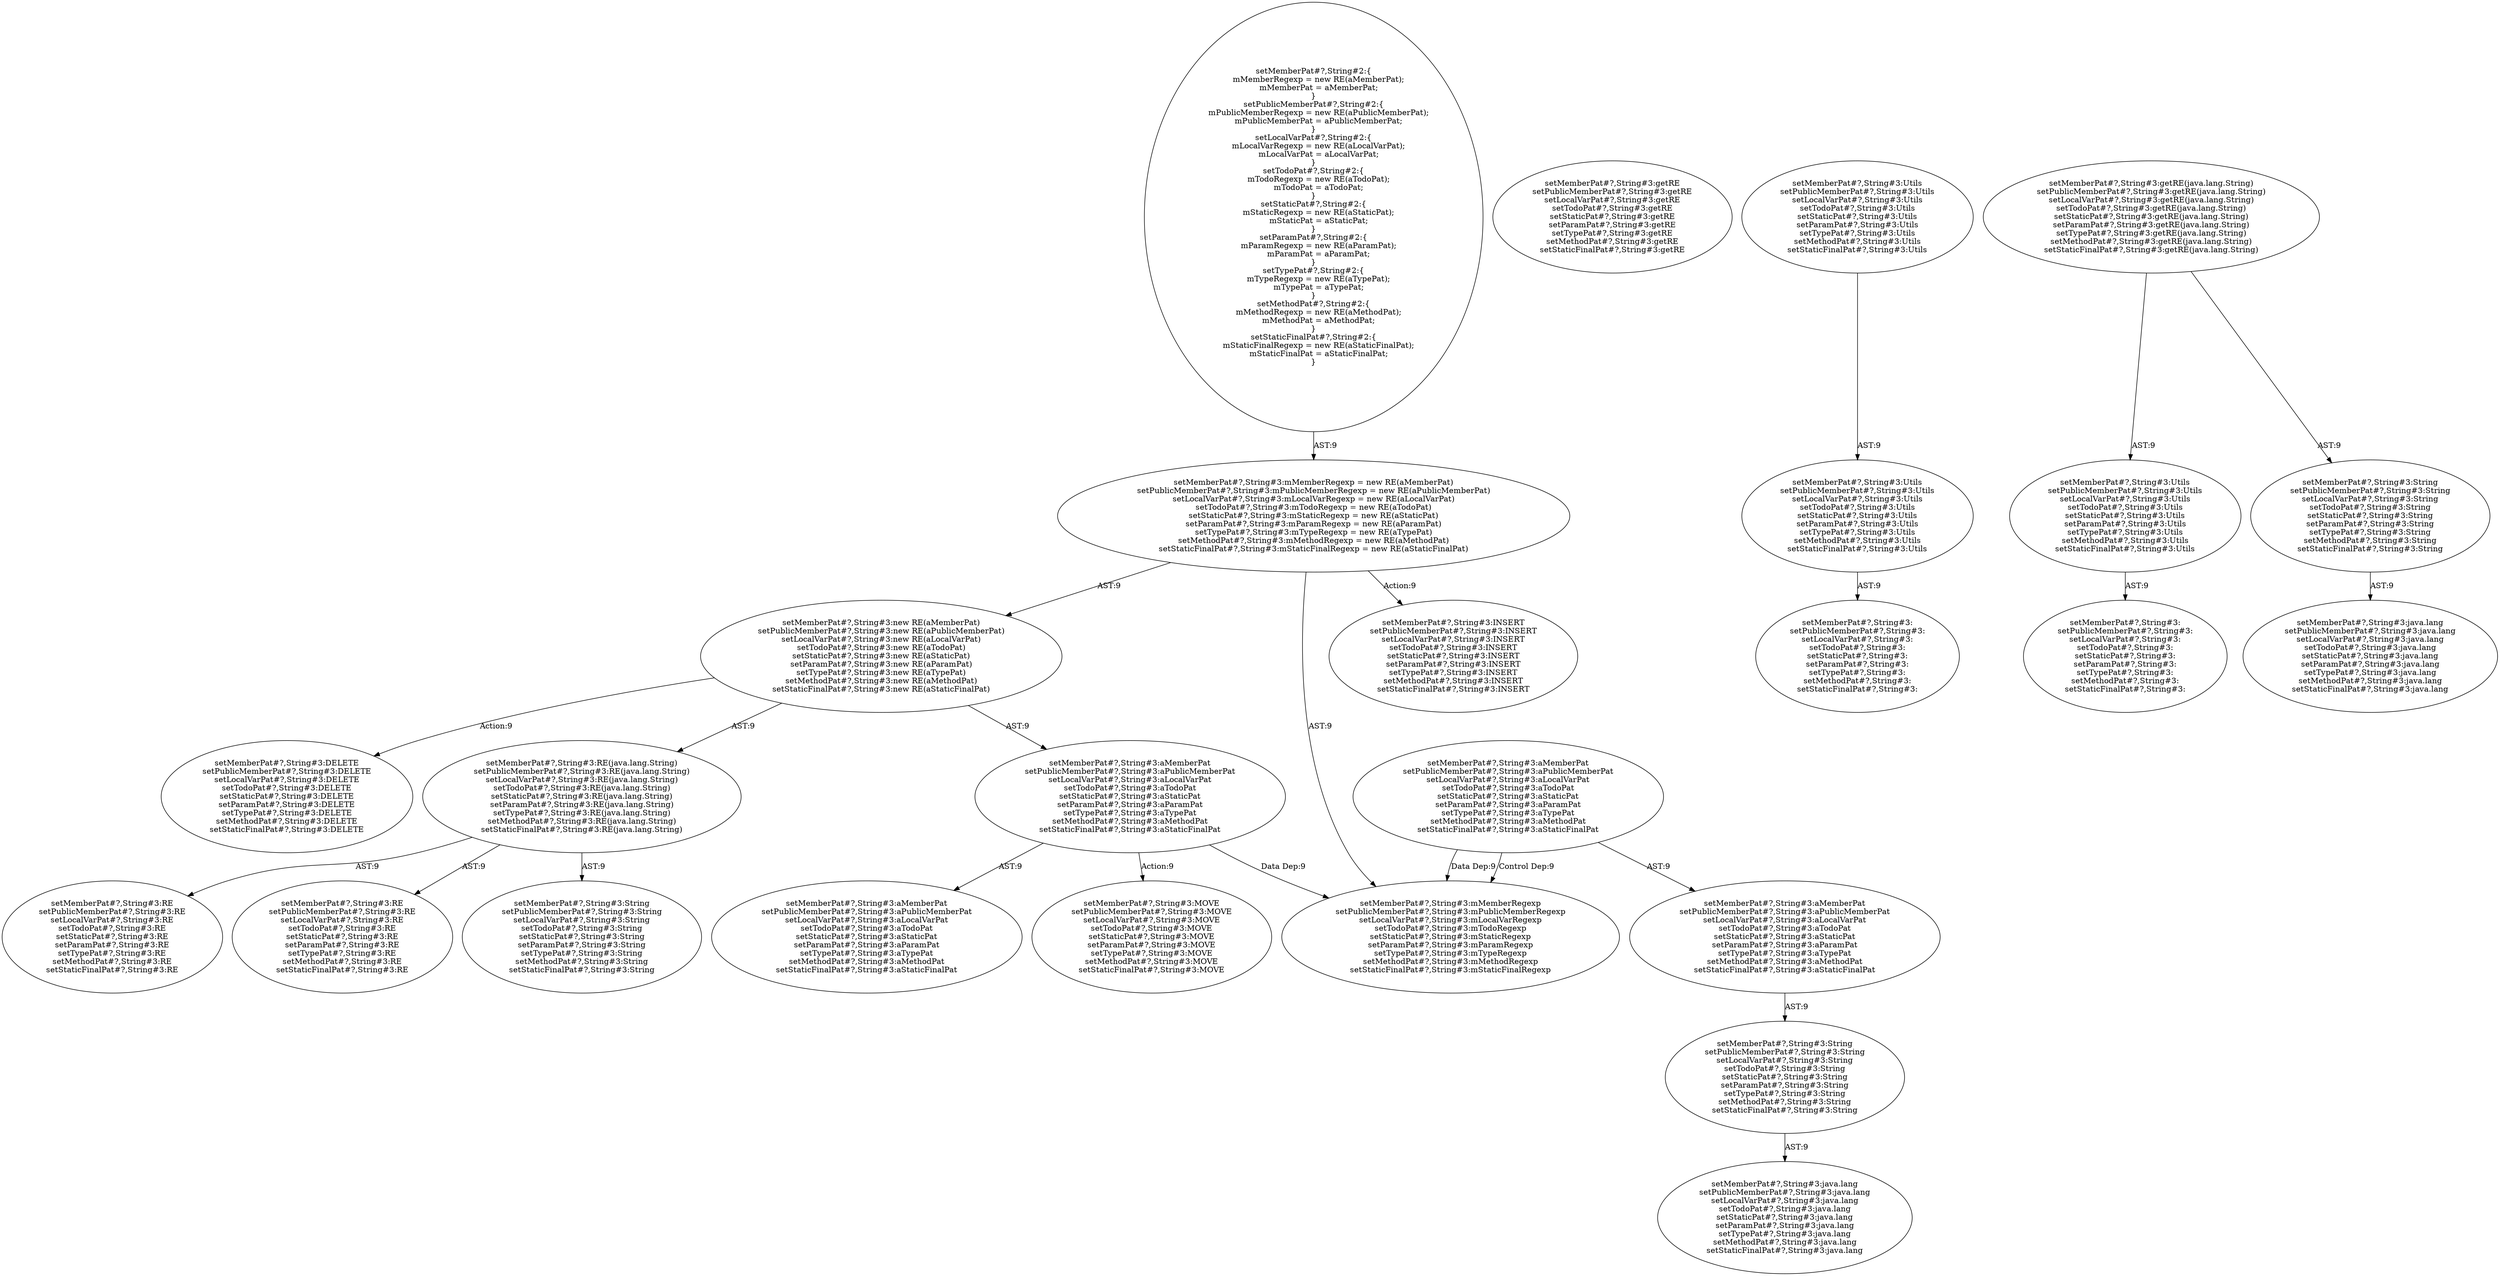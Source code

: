 digraph "Pattern" {
0 [label="setMemberPat#?,String#3:DELETE
setPublicMemberPat#?,String#3:DELETE
setLocalVarPat#?,String#3:DELETE
setTodoPat#?,String#3:DELETE
setStaticPat#?,String#3:DELETE
setParamPat#?,String#3:DELETE
setTypePat#?,String#3:DELETE
setMethodPat#?,String#3:DELETE
setStaticFinalPat#?,String#3:DELETE" shape=ellipse]
1 [label="setMemberPat#?,String#3:new RE(aMemberPat)
setPublicMemberPat#?,String#3:new RE(aPublicMemberPat)
setLocalVarPat#?,String#3:new RE(aLocalVarPat)
setTodoPat#?,String#3:new RE(aTodoPat)
setStaticPat#?,String#3:new RE(aStaticPat)
setParamPat#?,String#3:new RE(aParamPat)
setTypePat#?,String#3:new RE(aTypePat)
setMethodPat#?,String#3:new RE(aMethodPat)
setStaticFinalPat#?,String#3:new RE(aStaticFinalPat)" shape=ellipse]
2 [label="setMemberPat#?,String#3:mMemberRegexp = new RE(aMemberPat)
setPublicMemberPat#?,String#3:mPublicMemberRegexp = new RE(aPublicMemberPat)
setLocalVarPat#?,String#3:mLocalVarRegexp = new RE(aLocalVarPat)
setTodoPat#?,String#3:mTodoRegexp = new RE(aTodoPat)
setStaticPat#?,String#3:mStaticRegexp = new RE(aStaticPat)
setParamPat#?,String#3:mParamRegexp = new RE(aParamPat)
setTypePat#?,String#3:mTypeRegexp = new RE(aTypePat)
setMethodPat#?,String#3:mMethodRegexp = new RE(aMethodPat)
setStaticFinalPat#?,String#3:mStaticFinalRegexp = new RE(aStaticFinalPat)" shape=ellipse]
3 [label="setMemberPat#?,String#2:\{
    mMemberRegexp = new RE(aMemberPat);
    mMemberPat = aMemberPat;
\}
setPublicMemberPat#?,String#2:\{
    mPublicMemberRegexp = new RE(aPublicMemberPat);
    mPublicMemberPat = aPublicMemberPat;
\}
setLocalVarPat#?,String#2:\{
    mLocalVarRegexp = new RE(aLocalVarPat);
    mLocalVarPat = aLocalVarPat;
\}
setTodoPat#?,String#2:\{
    mTodoRegexp = new RE(aTodoPat);
    mTodoPat = aTodoPat;
\}
setStaticPat#?,String#2:\{
    mStaticRegexp = new RE(aStaticPat);
    mStaticPat = aStaticPat;
\}
setParamPat#?,String#2:\{
    mParamRegexp = new RE(aParamPat);
    mParamPat = aParamPat;
\}
setTypePat#?,String#2:\{
    mTypeRegexp = new RE(aTypePat);
    mTypePat = aTypePat;
\}
setMethodPat#?,String#2:\{
    mMethodRegexp = new RE(aMethodPat);
    mMethodPat = aMethodPat;
\}
setStaticFinalPat#?,String#2:\{
    mStaticFinalRegexp = new RE(aStaticFinalPat);
    mStaticFinalPat = aStaticFinalPat;
\}" shape=ellipse]
4 [label="setMemberPat#?,String#3:mMemberRegexp
setPublicMemberPat#?,String#3:mPublicMemberRegexp
setLocalVarPat#?,String#3:mLocalVarRegexp
setTodoPat#?,String#3:mTodoRegexp
setStaticPat#?,String#3:mStaticRegexp
setParamPat#?,String#3:mParamRegexp
setTypePat#?,String#3:mTypeRegexp
setMethodPat#?,String#3:mMethodRegexp
setStaticFinalPat#?,String#3:mStaticFinalRegexp" shape=ellipse]
5 [label="setMemberPat#?,String#3:INSERT
setPublicMemberPat#?,String#3:INSERT
setLocalVarPat#?,String#3:INSERT
setTodoPat#?,String#3:INSERT
setStaticPat#?,String#3:INSERT
setParamPat#?,String#3:INSERT
setTypePat#?,String#3:INSERT
setMethodPat#?,String#3:INSERT
setStaticFinalPat#?,String#3:INSERT" shape=ellipse]
6 [label="setMemberPat#?,String#3:getRE
setPublicMemberPat#?,String#3:getRE
setLocalVarPat#?,String#3:getRE
setTodoPat#?,String#3:getRE
setStaticPat#?,String#3:getRE
setParamPat#?,String#3:getRE
setTypePat#?,String#3:getRE
setMethodPat#?,String#3:getRE
setStaticFinalPat#?,String#3:getRE" shape=ellipse]
7 [label="setMemberPat#?,String#3:Utils
setPublicMemberPat#?,String#3:Utils
setLocalVarPat#?,String#3:Utils
setTodoPat#?,String#3:Utils
setStaticPat#?,String#3:Utils
setParamPat#?,String#3:Utils
setTypePat#?,String#3:Utils
setMethodPat#?,String#3:Utils
setStaticFinalPat#?,String#3:Utils" shape=ellipse]
8 [label="setMemberPat#?,String#3:Utils
setPublicMemberPat#?,String#3:Utils
setLocalVarPat#?,String#3:Utils
setTodoPat#?,String#3:Utils
setStaticPat#?,String#3:Utils
setParamPat#?,String#3:Utils
setTypePat#?,String#3:Utils
setMethodPat#?,String#3:Utils
setStaticFinalPat#?,String#3:Utils" shape=ellipse]
9 [label="setMemberPat#?,String#3:
setPublicMemberPat#?,String#3:
setLocalVarPat#?,String#3:
setTodoPat#?,String#3:
setStaticPat#?,String#3:
setParamPat#?,String#3:
setTypePat#?,String#3:
setMethodPat#?,String#3:
setStaticFinalPat#?,String#3:" shape=ellipse]
10 [label="setMemberPat#?,String#3:getRE(java.lang.String)
setPublicMemberPat#?,String#3:getRE(java.lang.String)
setLocalVarPat#?,String#3:getRE(java.lang.String)
setTodoPat#?,String#3:getRE(java.lang.String)
setStaticPat#?,String#3:getRE(java.lang.String)
setParamPat#?,String#3:getRE(java.lang.String)
setTypePat#?,String#3:getRE(java.lang.String)
setMethodPat#?,String#3:getRE(java.lang.String)
setStaticFinalPat#?,String#3:getRE(java.lang.String)" shape=ellipse]
11 [label="setMemberPat#?,String#3:Utils
setPublicMemberPat#?,String#3:Utils
setLocalVarPat#?,String#3:Utils
setTodoPat#?,String#3:Utils
setStaticPat#?,String#3:Utils
setParamPat#?,String#3:Utils
setTypePat#?,String#3:Utils
setMethodPat#?,String#3:Utils
setStaticFinalPat#?,String#3:Utils" shape=ellipse]
12 [label="setMemberPat#?,String#3:
setPublicMemberPat#?,String#3:
setLocalVarPat#?,String#3:
setTodoPat#?,String#3:
setStaticPat#?,String#3:
setParamPat#?,String#3:
setTypePat#?,String#3:
setMethodPat#?,String#3:
setStaticFinalPat#?,String#3:" shape=ellipse]
13 [label="setMemberPat#?,String#3:String
setPublicMemberPat#?,String#3:String
setLocalVarPat#?,String#3:String
setTodoPat#?,String#3:String
setStaticPat#?,String#3:String
setParamPat#?,String#3:String
setTypePat#?,String#3:String
setMethodPat#?,String#3:String
setStaticFinalPat#?,String#3:String" shape=ellipse]
14 [label="setMemberPat#?,String#3:java.lang
setPublicMemberPat#?,String#3:java.lang
setLocalVarPat#?,String#3:java.lang
setTodoPat#?,String#3:java.lang
setStaticPat#?,String#3:java.lang
setParamPat#?,String#3:java.lang
setTypePat#?,String#3:java.lang
setMethodPat#?,String#3:java.lang
setStaticFinalPat#?,String#3:java.lang" shape=ellipse]
15 [label="setMemberPat#?,String#3:aMemberPat
setPublicMemberPat#?,String#3:aPublicMemberPat
setLocalVarPat#?,String#3:aLocalVarPat
setTodoPat#?,String#3:aTodoPat
setStaticPat#?,String#3:aStaticPat
setParamPat#?,String#3:aParamPat
setTypePat#?,String#3:aTypePat
setMethodPat#?,String#3:aMethodPat
setStaticFinalPat#?,String#3:aStaticFinalPat" shape=ellipse]
16 [label="setMemberPat#?,String#3:aMemberPat
setPublicMemberPat#?,String#3:aPublicMemberPat
setLocalVarPat#?,String#3:aLocalVarPat
setTodoPat#?,String#3:aTodoPat
setStaticPat#?,String#3:aStaticPat
setParamPat#?,String#3:aParamPat
setTypePat#?,String#3:aTypePat
setMethodPat#?,String#3:aMethodPat
setStaticFinalPat#?,String#3:aStaticFinalPat" shape=ellipse]
17 [label="setMemberPat#?,String#3:String
setPublicMemberPat#?,String#3:String
setLocalVarPat#?,String#3:String
setTodoPat#?,String#3:String
setStaticPat#?,String#3:String
setParamPat#?,String#3:String
setTypePat#?,String#3:String
setMethodPat#?,String#3:String
setStaticFinalPat#?,String#3:String" shape=ellipse]
18 [label="setMemberPat#?,String#3:java.lang
setPublicMemberPat#?,String#3:java.lang
setLocalVarPat#?,String#3:java.lang
setTodoPat#?,String#3:java.lang
setStaticPat#?,String#3:java.lang
setParamPat#?,String#3:java.lang
setTypePat#?,String#3:java.lang
setMethodPat#?,String#3:java.lang
setStaticFinalPat#?,String#3:java.lang" shape=ellipse]
19 [label="setMemberPat#?,String#3:RE(java.lang.String)
setPublicMemberPat#?,String#3:RE(java.lang.String)
setLocalVarPat#?,String#3:RE(java.lang.String)
setTodoPat#?,String#3:RE(java.lang.String)
setStaticPat#?,String#3:RE(java.lang.String)
setParamPat#?,String#3:RE(java.lang.String)
setTypePat#?,String#3:RE(java.lang.String)
setMethodPat#?,String#3:RE(java.lang.String)
setStaticFinalPat#?,String#3:RE(java.lang.String)" shape=ellipse]
20 [label="setMemberPat#?,String#3:RE
setPublicMemberPat#?,String#3:RE
setLocalVarPat#?,String#3:RE
setTodoPat#?,String#3:RE
setStaticPat#?,String#3:RE
setParamPat#?,String#3:RE
setTypePat#?,String#3:RE
setMethodPat#?,String#3:RE
setStaticFinalPat#?,String#3:RE" shape=ellipse]
21 [label="setMemberPat#?,String#3:RE
setPublicMemberPat#?,String#3:RE
setLocalVarPat#?,String#3:RE
setTodoPat#?,String#3:RE
setStaticPat#?,String#3:RE
setParamPat#?,String#3:RE
setTypePat#?,String#3:RE
setMethodPat#?,String#3:RE
setStaticFinalPat#?,String#3:RE" shape=ellipse]
22 [label="setMemberPat#?,String#3:String
setPublicMemberPat#?,String#3:String
setLocalVarPat#?,String#3:String
setTodoPat#?,String#3:String
setStaticPat#?,String#3:String
setParamPat#?,String#3:String
setTypePat#?,String#3:String
setMethodPat#?,String#3:String
setStaticFinalPat#?,String#3:String" shape=ellipse]
23 [label="setMemberPat#?,String#3:aMemberPat
setPublicMemberPat#?,String#3:aPublicMemberPat
setLocalVarPat#?,String#3:aLocalVarPat
setTodoPat#?,String#3:aTodoPat
setStaticPat#?,String#3:aStaticPat
setParamPat#?,String#3:aParamPat
setTypePat#?,String#3:aTypePat
setMethodPat#?,String#3:aMethodPat
setStaticFinalPat#?,String#3:aStaticFinalPat" shape=ellipse]
24 [label="setMemberPat#?,String#3:aMemberPat
setPublicMemberPat#?,String#3:aPublicMemberPat
setLocalVarPat#?,String#3:aLocalVarPat
setTodoPat#?,String#3:aTodoPat
setStaticPat#?,String#3:aStaticPat
setParamPat#?,String#3:aParamPat
setTypePat#?,String#3:aTypePat
setMethodPat#?,String#3:aMethodPat
setStaticFinalPat#?,String#3:aStaticFinalPat" shape=ellipse]
25 [label="setMemberPat#?,String#3:MOVE
setPublicMemberPat#?,String#3:MOVE
setLocalVarPat#?,String#3:MOVE
setTodoPat#?,String#3:MOVE
setStaticPat#?,String#3:MOVE
setParamPat#?,String#3:MOVE
setTypePat#?,String#3:MOVE
setMethodPat#?,String#3:MOVE
setStaticFinalPat#?,String#3:MOVE" shape=ellipse]
1 -> 0 [label="Action:9"];
1 -> 19 [label="AST:9"];
1 -> 23 [label="AST:9"];
2 -> 1 [label="AST:9"];
2 -> 4 [label="AST:9"];
2 -> 5 [label="Action:9"];
3 -> 2 [label="AST:9"];
7 -> 8 [label="AST:9"];
8 -> 9 [label="AST:9"];
10 -> 11 [label="AST:9"];
10 -> 13 [label="AST:9"];
11 -> 12 [label="AST:9"];
13 -> 14 [label="AST:9"];
15 -> 4 [label="Data Dep:9"];
15 -> 4 [label="Control Dep:9"];
15 -> 16 [label="AST:9"];
16 -> 17 [label="AST:9"];
17 -> 18 [label="AST:9"];
19 -> 20 [label="AST:9"];
19 -> 21 [label="AST:9"];
19 -> 22 [label="AST:9"];
23 -> 4 [label="Data Dep:9"];
23 -> 24 [label="AST:9"];
23 -> 25 [label="Action:9"];
}